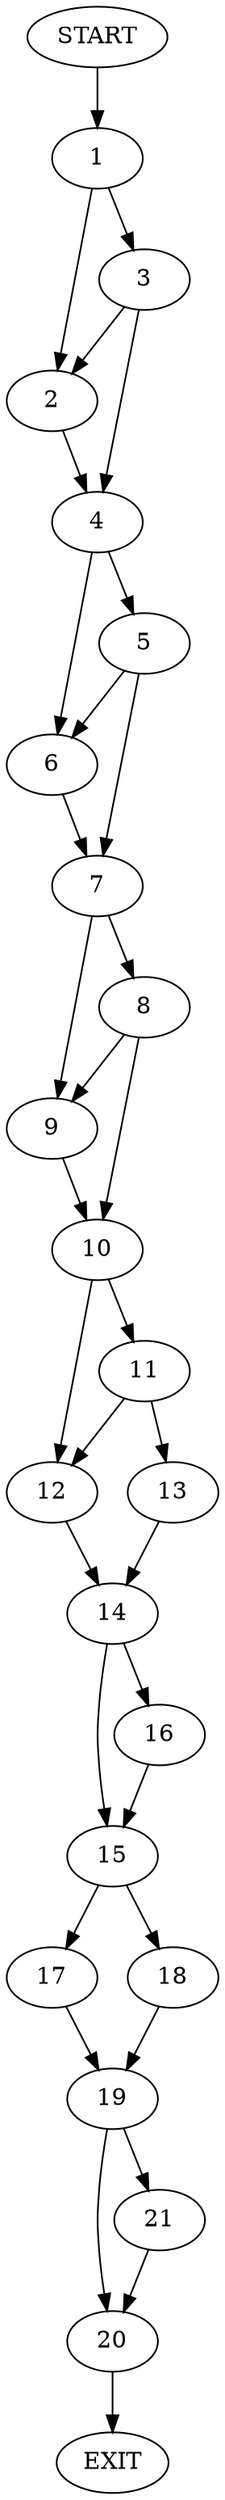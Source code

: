 digraph {
0 [label="START"]
22 [label="EXIT"]
0 -> 1
1 -> 2
1 -> 3
3 -> 2
3 -> 4
2 -> 4
4 -> 5
4 -> 6
5 -> 7
5 -> 6
6 -> 7
7 -> 8
7 -> 9
8 -> 9
8 -> 10
9 -> 10
10 -> 11
10 -> 12
11 -> 13
11 -> 12
12 -> 14
13 -> 14
14 -> 15
14 -> 16
15 -> 17
15 -> 18
16 -> 15
17 -> 19
18 -> 19
19 -> 20
19 -> 21
21 -> 20
20 -> 22
}
